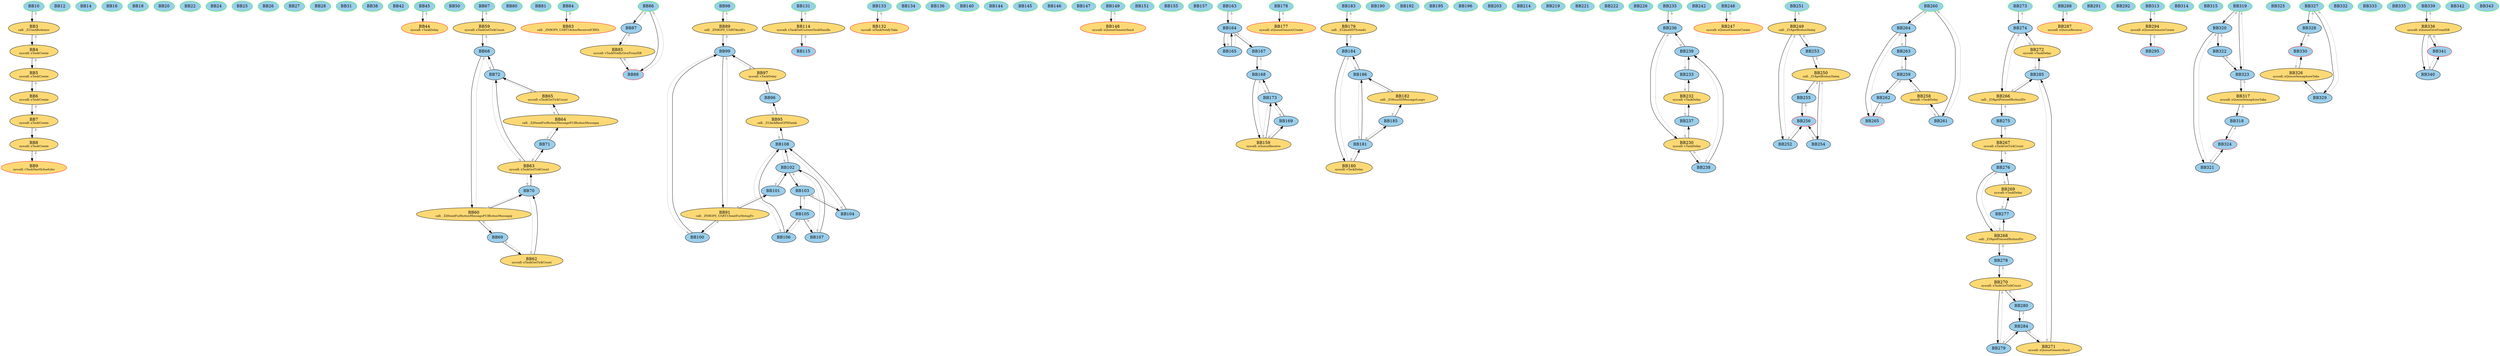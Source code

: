 digraph G {
	subgraph main{
		node [style=filled];
		"BB10" "BB3" "BB4" "BB5" "BB6" "BB7" "BB8" "BB9" ;
		BB10 -> BB3;
		BB10[fillcolor="#9ACEEB" style=filled];
		BB3 -> BB4;
		BB3[fillcolor="#FCD975" style=filled label=<BB3<BR />
<FONT POINT-SIZE="10">call: _Z11initButtonsv</FONT>>];
		BB3 -> BB10[color=grey];
		BB4 -> BB5;
		BB4[fillcolor="#FCD975" style=filled label=<BB4<BR />
<FONT POINT-SIZE="10">syscall: xTaskCreate</FONT>>];
		BB4 -> BB3[color=grey];
		BB5 -> BB6;
		BB5[fillcolor="#FCD975" style=filled label=<BB5<BR />
<FONT POINT-SIZE="10">syscall: xTaskCreate</FONT>>];
		BB5 -> BB4[color=grey];
		BB6 -> BB7;
		BB6[fillcolor="#FCD975" style=filled label=<BB6<BR />
<FONT POINT-SIZE="10">syscall: xTaskCreate</FONT>>];
		BB6 -> BB5[color=grey];
		BB7 -> BB8;
		BB7[fillcolor="#FCD975" style=filled label=<BB7<BR />
<FONT POINT-SIZE="10">syscall: xTaskCreate</FONT>>];
		BB7 -> BB6[color=grey];
		BB8 -> BB9;
		BB8[fillcolor="#FCD975" style=filled label=<BB8<BR />
<FONT POINT-SIZE="10">syscall: xTaskCreate</FONT>>];
		BB8 -> BB7[color=grey];
		BB9[fillcolor="#FCD975" style=filled label=<BB9<BR />
<FONT POINT-SIZE="10">syscall: vTaskStartScheduler</FONT>>];
		BB9 -> BB8[color=grey];
		BB9 [color=red style=filled] ;
		BB10 [color=green style=filled];
		label = "main";
	}
	subgraph __cxx_global_var_init{
		node [style=filled];
		"BB12" ;
		BB12[fillcolor="#9ACEEB" style=filled];
		BB12 [color=red style=filled] ;
		BB12 [color=green style=filled];
		label = "__cxx_global_var_init";
	}
	subgraph __cxx_global_var_init_1{
		node [style=filled];
		"BB14" ;
		BB14[fillcolor="#9ACEEB" style=filled];
		BB14 [color=red style=filled] ;
		BB14 [color=green style=filled];
		label = "__cxx_global_var_init.1";
	}
	subgraph _ZN21CurrentPositionScreenC2Ev{
		node [style=filled];
		"BB16" ;
		BB16[fillcolor="#9ACEEB" style=filled];
		BB16 [color=red style=filled] ;
		BB16 [color=green style=filled];
		label = "_ZN21CurrentPositionScreenC2Ev";
	}
	subgraph __cxx_global_var_init_2{
		node [style=filled];
		"BB18" ;
		BB18[fillcolor="#9ACEEB" style=filled];
		BB18 [color=red style=filled] ;
		BB18 [color=green style=filled];
		label = "__cxx_global_var_init.2";
	}
	subgraph __cxx_global_var_init_3{
		node [style=filled];
		"BB20" ;
		BB20[fillcolor="#9ACEEB" style=filled];
		BB20 [color=red style=filled] ;
		BB20 [color=green style=filled];
		label = "__cxx_global_var_init.3";
	}
	subgraph __cxx_global_var_init_4{
		node [style=filled];
		"BB22" ;
		BB22[fillcolor="#9ACEEB" style=filled];
		BB22 [color=red style=filled] ;
		BB22 [color=green style=filled];
		label = "__cxx_global_var_init.4";
	}
	subgraph __cxx_global_var_init_5{
		node [style=filled];
		"BB24" ;
		BB24[fillcolor="#9ACEEB" style=filled];
		BB24 [color=red style=filled] ;
		BB24 [color=green style=filled];
		label = "__cxx_global_var_init.5";
	}
	subgraph _Z16setCurrentScreenP6Screen{
		node [style=filled];
		"BB25" ;
		BB25[fillcolor="#9ACEEB" style=filled];
		BB25 [color=red style=filled] ;
		BB25 [color=green style=filled];
		label = "_Z16setCurrentScreenP6Screen";
	}
	subgraph _Z16getCurrentScreenv{
		node [style=filled];
		"BB26" ;
		BB26[fillcolor="#9ACEEB" style=filled];
		BB26 [color=red style=filled] ;
		BB26 [color=green style=filled];
		label = "_Z16getCurrentScreenv";
	}
	subgraph _Z16enterChildScreenP6Screen{
		node [style=filled];
		"BB27" ;
		BB27[fillcolor="#9ACEEB" style=filled];
		BB27 [color=red style=filled] ;
		BB27 [color=green style=filled];
		label = "_Z16enterChildScreenP6Screen";
	}
	subgraph _Z18backToParentScreenv{
		node [style=filled];
		"BB28" ;
		BB28[fillcolor="#9ACEEB" style=filled];
		BB28 [color=red style=filled] ;
		BB28 [color=green style=filled];
		label = "_Z18backToParentScreenv";
	}
	subgraph _Z11initDisplayv{
		node [style=filled];
		"BB31" ;
		BB31[fillcolor="#9ACEEB" style=filled];
		BB31 [color=red style=filled] ;
		BB31 [color=green style=filled];
		label = "_Z11initDisplayv";
	}
	subgraph _Z11initScreensv{
		node [style=filled];
		"BB38" ;
		BB38[fillcolor="#9ACEEB" style=filled];
		BB38 [color=red style=filled] ;
		BB38 [color=green style=filled];
		label = "_Z11initScreensv";
	}
	subgraph _Z11drawDisplayv{
		node [style=filled];
		"BB42" ;
		BB42[fillcolor="#9ACEEB" style=filled];
		BB42 [color=red style=filled] ;
		BB42 [color=green style=filled];
		label = "_Z11drawDisplayv";
	}
	subgraph _Z14showMessageBoxPKc{
		node [style=filled];
		"BB45" "BB44" ;
		BB45 -> BB44;
		BB45[fillcolor="#9ACEEB" style=filled];
		BB44[fillcolor="#FCD975" style=filled label=<BB44<BR />
<FONT POINT-SIZE="10">syscall: vTaskDelay</FONT>>];
		BB44 -> BB45[color=grey];
		BB44 [color=red style=filled] ;
		BB45 [color=green style=filled];
		label = "_Z14showMessageBoxPKc";
	}
	subgraph _Z13processButtonRK13ButtonMessage{
		node [style=filled];
		"BB50" ;
		BB50[fillcolor="#9ACEEB" style=filled];
		BB50 [color=red style=filled] ;
		BB50 [color=green style=filled];
		label = "_Z13processButtonRK13ButtonMessage";
	}
	subgraph _Z12vDisplayTaskPv{
		node [style=filled];
		"BB67" "BB59" "BB68" "BB60" "BB69" "BB70" "BB63" "BB62" "BB71" "BB72" "BB64" "BB65" ;
		BB67 -> BB59;
		BB67[fillcolor="#9ACEEB" style=filled];
		BB59 -> BB68;
		BB59[fillcolor="#FCD975" style=filled label=<BB59<BR />
<FONT POINT-SIZE="10">syscall: xTaskGetTickCount</FONT>>];
		BB59 -> BB67[color=grey];
		BB68 -> BB60;
		BB68[fillcolor="#9ACEEB" style=filled];
		BB68 -> BB59[color=grey];
		BB68 -> BB72[color=grey];
		BB60 -> BB69;
		BB60 -> BB70;
		BB60[fillcolor="#FCD975" style=filled label=<BB60<BR />
<FONT POINT-SIZE="10">call: _Z20waitForButtonMessageP13ButtonMessagej</FONT>>];
		BB60 -> BB68[color=grey];
		BB69 -> BB62;
		BB69[fillcolor="#9ACEEB" style=filled];
		BB69 -> BB60[color=grey];
		BB70 -> BB63;
		BB70[fillcolor="#9ACEEB" style=filled];
		BB70 -> BB60[color=grey];
		BB70 -> BB62[color=grey];
		BB63 -> BB71;
		BB63 -> BB72;
		BB63[fillcolor="#FCD975" style=filled label=<BB63<BR />
<FONT POINT-SIZE="10">syscall: xTaskGetTickCount</FONT>>];
		BB63 -> BB70[color=grey];
		BB62 -> BB70;
		BB62[fillcolor="#FCD975" style=filled label=<BB62<BR />
<FONT POINT-SIZE="10">syscall: xTaskGetTickCount</FONT>>];
		BB62 -> BB69[color=grey];
		BB71 -> BB64;
		BB71[fillcolor="#9ACEEB" style=filled];
		BB71 -> BB63[color=grey];
		BB72 -> BB68;
		BB72[fillcolor="#9ACEEB" style=filled];
		BB72 -> BB63[color=grey];
		BB72 -> BB65[color=grey];
		BB64 -> BB65;
		BB64[fillcolor="#FCD975" style=filled label=<BB64<BR />
<FONT POINT-SIZE="10">call: _Z20waitForButtonMessageP13ButtonMessagej</FONT>>];
		BB64 -> BB71[color=grey];
		BB65 -> BB72;
		BB65[fillcolor="#FCD975" style=filled label=<BB65<BR />
<FONT POINT-SIZE="10">syscall: xTaskGetTickCount</FONT>>];
		BB65 -> BB64[color=grey];
		BB67 [color=green style=filled];
		label = "_Z12vDisplayTaskPv";
	}
	subgraph _GLOBAL__sub_I_ScreenManager_cpp{
		node [style=filled];
		"BB80" ;
		BB80[fillcolor="#9ACEEB" style=filled];
		BB80 [color=red style=filled] ;
		BB80 [color=green style=filled];
		label = "_GLOBAL__sub_I_ScreenManager.cpp";
	}
	subgraph _ZN8GPS_UARTC2Ev{
		node [style=filled];
		"BB81" ;
		BB81[fillcolor="#9ACEEB" style=filled];
		BB81 [color=red style=filled] ;
		BB81 [color=green style=filled];
		label = "_ZN8GPS_UARTC2Ev";
	}
	subgraph USART1_IRQHandler{
		node [style=filled];
		"BB84" "BB83" ;
		BB84 -> BB83;
		BB84[fillcolor="#9ACEEB" style=filled];
		BB83[fillcolor="#FCD975" style=filled label=<BB83<BR />
<FONT POINT-SIZE="10">call: _ZN8GPS_UART14charReceivedCBEh</FONT>>];
		BB83 -> BB84[color=grey];
		BB83 [color=red style=filled] ;
		BB84 [color=green style=filled];
		label = "USART1_IRQHandler";
	}
	subgraph _ZN8GPS_UART14charReceivedCBEh{
		node [style=filled];
		"BB86" "BB87" "BB88" "BB85" ;
		BB86 -> BB87;
		BB86 -> BB88;
		BB86[fillcolor="#9ACEEB" style=filled];
		BB87 -> BB85;
		BB87[fillcolor="#9ACEEB" style=filled];
		BB87 -> BB86[color=grey];
		BB88[fillcolor="#9ACEEB" style=filled];
		BB88 -> BB86[color=grey];
		BB88 -> BB85[color=grey];
		BB85 -> BB88;
		BB85[fillcolor="#FCD975" style=filled label=<BB85<BR />
<FONT POINT-SIZE="10">syscall: vTaskNotifyGiveFromISR</FONT>>];
		BB85 -> BB87[color=grey];
		BB88 [color=red style=filled] ;
		BB86 [color=green style=filled];
		label = "_ZN8GPS_UART14charReceivedCBEh";
	}
	subgraph _Z8vGPSTaskPv{
		node [style=filled];
		"BB98" "BB89" "BB99" "BB91" "BB101" "BB100" "BB102" "BB103" "BB108" "BB95" "BB104" "BB105" "BB96" "BB106" "BB107" "BB97" ;
		BB98 -> BB89;
		BB98[fillcolor="#9ACEEB" style=filled];
		BB89 -> BB99;
		BB89[fillcolor="#FCD975" style=filled label=<BB89<BR />
<FONT POINT-SIZE="10">call: _ZN8GPS_UART4initEv</FONT>>];
		BB89 -> BB98[color=grey];
		BB99 -> BB91;
		BB99[fillcolor="#9ACEEB" style=filled];
		BB99 -> BB89[color=grey];
		BB99 -> BB100[color=grey];
		BB99 -> BB97[color=grey];
		BB91 -> BB101;
		BB91 -> BB100;
		BB91[fillcolor="#FCD975" style=filled label=<BB91<BR />
<FONT POINT-SIZE="10">call: _ZN8GPS_UART13waitForStringEv</FONT>>];
		BB91 -> BB99[color=grey];
		BB101 -> BB102;
		BB101[fillcolor="#9ACEEB" style=filled];
		BB101 -> BB91[color=grey];
		BB100 -> BB99;
		BB100[fillcolor="#9ACEEB" style=filled];
		BB100 -> BB91[color=grey];
		BB102 -> BB103;
		BB102 -> BB108;
		BB102[fillcolor="#9ACEEB" style=filled];
		BB102 -> BB101[color=grey];
		BB102 -> BB107[color=grey];
		BB103 -> BB104;
		BB103 -> BB105;
		BB103[fillcolor="#9ACEEB" style=filled];
		BB103 -> BB102[color=grey];
		BB108 -> BB95;
		BB108[fillcolor="#9ACEEB" style=filled];
		BB108 -> BB104[color=grey];
		BB108 -> BB106[color=grey];
		BB108 -> BB102[color=grey];
		BB95 -> BB96;
		BB95[fillcolor="#FCD975" style=filled label=<BB95<BR />
<FONT POINT-SIZE="10">call: _Z13ackRawGPSDatah</FONT>>];
		BB95 -> BB108[color=grey];
		BB104 -> BB108;
		BB104[fillcolor="#9ACEEB" style=filled];
		BB104 -> BB103[color=grey];
		BB105 -> BB106;
		BB105 -> BB107;
		BB105[fillcolor="#9ACEEB" style=filled];
		BB105 -> BB103[color=grey];
		BB96 -> BB97;
		BB96[fillcolor="#9ACEEB" style=filled];
		BB96 -> BB95[color=grey];
		BB106 -> BB108;
		BB106[fillcolor="#9ACEEB" style=filled];
		BB106 -> BB105[color=grey];
		BB107 -> BB102;
		BB107[fillcolor="#9ACEEB" style=filled];
		BB107 -> BB105[color=grey];
		BB97 -> BB99;
		BB97[fillcolor="#FCD975" style=filled label=<BB97<BR />
<FONT POINT-SIZE="10">syscall: vTaskDelay</FONT>>];
		BB97 -> BB96[color=grey];
		BB98 [color=green style=filled];
		label = "_Z8vGPSTaskPv";
	}
	subgraph _ZN8GPS_UART4initEv{
		node [style=filled];
		"BB131" "BB114" "BB115" ;
		BB131 -> BB114;
		BB131[fillcolor="#9ACEEB" style=filled];
		BB114 -> BB115;
		BB114[fillcolor="#FCD975" style=filled label=<BB114<BR />
<FONT POINT-SIZE="10">syscall: xTaskGetCurrentTaskHandle</FONT>>];
		BB114 -> BB131[color=grey];
		BB115[fillcolor="#9ACEEB" style=filled];
		BB115 -> BB114[color=grey];
		BB115 [color=red style=filled] ;
		BB131 [color=green style=filled];
		label = "_ZN8GPS_UART4initEv";
	}
	subgraph _ZN8GPS_UART13waitForStringEv{
		node [style=filled];
		"BB133" "BB132" ;
		BB133 -> BB132;
		BB133[fillcolor="#9ACEEB" style=filled];
		BB132[fillcolor="#FCD975" style=filled label=<BB132<BR />
<FONT POINT-SIZE="10">syscall: ulTaskNotifyTake</FONT>>];
		BB132 -> BB133[color=grey];
		BB132 [color=red style=filled] ;
		BB133 [color=green style=filled];
		label = "_ZN8GPS_UART13waitForStringEv";
	}
	subgraph _ZNK8GPS_UART9availableEv{
		node [style=filled];
		"BB134" ;
		BB134[fillcolor="#9ACEEB" style=filled];
		BB134 [color=red style=filled] ;
		BB134 [color=green style=filled];
		label = "_ZNK8GPS_UART9availableEv";
	}
	subgraph _ZN8GPS_UART8readCharEv{
		node [style=filled];
		"BB136" ;
		BB136[fillcolor="#9ACEEB" style=filled];
		BB136 [color=red style=filled] ;
		BB136 [color=green style=filled];
		label = "_ZN8GPS_UART8readCharEv";
	}
	subgraph _ZNVK7NMEAGPS9availableEv{
		node [style=filled];
		"BB140" ;
		BB140[fillcolor="#9ACEEB" style=filled];
		BB140 [color=red style=filled] ;
		BB140 [color=green style=filled];
		label = "_ZNVK7NMEAGPS9availableEv";
	}
	subgraph _GLOBAL__sub_I_GPSThread_cpp{
		node [style=filled];
		"BB144" ;
		BB144[fillcolor="#9ACEEB" style=filled];
		BB144 [color=red style=filled] ;
		BB144 [color=green style=filled];
		label = "_GLOBAL__sub_I_GPSThread.cpp";
	}
	subgraph _ZN14SdFatSPIDriverC2Ev{
		node [style=filled];
		"BB145" ;
		BB145[fillcolor="#9ACEEB" style=filled];
		BB145 [color=red style=filled] ;
		BB145 [color=green style=filled];
		label = "_ZN14SdFatSPIDriverC2Ev";
	}
	subgraph _ZN5SdFatC2EP14SdFatSPIDriver{
		node [style=filled];
		"BB146" ;
		BB146[fillcolor="#9ACEEB" style=filled];
		BB146 [color=red style=filled] ;
		BB146 [color=green style=filled];
		label = "_ZN5SdFatC2EP14SdFatSPIDriver";
	}
	subgraph _Z19requestRawGPSBufferv{
		node [style=filled];
		"BB147" ;
		BB147[fillcolor="#9ACEEB" style=filled];
		BB147 [color=red style=filled] ;
		BB147 [color=green style=filled];
		label = "_Z19requestRawGPSBufferv";
	}
	subgraph _Z13ackRawGPSDatah{
		node [style=filled];
		"BB149" "BB148" ;
		BB149 -> BB148;
		BB149[fillcolor="#9ACEEB" style=filled];
		BB148[fillcolor="#FCD975" style=filled label=<BB148<BR />
<FONT POINT-SIZE="10">syscall: xQueueGenericSend</FONT>>];
		BB148 -> BB149[color=grey];
		BB148 [color=red style=filled] ;
		BB149 [color=green style=filled];
		label = "_Z13ackRawGPSDatah";
	}
	subgraph _Z10initSDCardv{
		node [style=filled];
		"BB151" ;
		BB151[fillcolor="#9ACEEB" style=filled];
		BB151 [color=red style=filled] ;
		BB151 [color=green style=filled];
		label = "_Z10initSDCardv";
	}
	subgraph _ZN5SdFat5beginEj{
		node [style=filled];
		"BB155" ;
		BB155[fillcolor="#9ACEEB" style=filled];
		BB155 [color=red style=filled] ;
		BB155 [color=green style=filled];
		label = "_ZN5SdFat5beginEj";
	}
	subgraph _Z11saveRawDataRK9SDMessage{
		node [style=filled];
		"BB157" ;
		BB157[fillcolor="#9ACEEB" style=filled];
		BB157 [color=red style=filled] ;
		BB157 [color=green style=filled];
		label = "_Z11saveRawDataRK9SDMessage";
	}
	subgraph _Z16runSDMessageLoopv{
		node [style=filled];
		"BB163" "BB164" "BB165" "BB167" "BB168" "BB159" "BB169" "BB173" ;
		BB163 -> BB164;
		BB163[fillcolor="#9ACEEB" style=filled];
		BB164 -> BB165;
		BB164 -> BB167;
		BB164[fillcolor="#9ACEEB" style=filled];
		BB164 -> BB163[color=grey];
		BB164 -> BB165[color=grey];
		BB165 -> BB164;
		BB165[fillcolor="#9ACEEB" style=filled];
		BB165 -> BB164[color=grey];
		BB167 -> BB168;
		BB167[fillcolor="#9ACEEB" style=filled];
		BB167 -> BB164[color=grey];
		BB168 -> BB159;
		BB168[fillcolor="#9ACEEB" style=filled];
		BB168 -> BB167[color=grey];
		BB168 -> BB173[color=grey];
		BB159 -> BB169;
		BB159 -> BB173;
		BB159[fillcolor="#FCD975" style=filled label=<BB159<BR />
<FONT POINT-SIZE="10">syscall: xQueueReceive</FONT>>];
		BB159 -> BB168[color=grey];
		BB169 -> BB173;
		BB169[fillcolor="#9ACEEB" style=filled];
		BB169 -> BB159[color=grey];
		BB173 -> BB168;
		BB173[fillcolor="#9ACEEB" style=filled];
		BB173 -> BB159[color=grey];
		BB173 -> BB169[color=grey];
		BB163 [color=green style=filled];
		label = "_Z16runSDMessageLoopv";
	}
	subgraph _Z12initSDThreadv{
		node [style=filled];
		"BB178" "BB177" ;
		BB178 -> BB177;
		BB178[fillcolor="#9ACEEB" style=filled];
		BB177[fillcolor="#FCD975" style=filled label=<BB177<BR />
<FONT POINT-SIZE="10">syscall: xQueueGenericCreate</FONT>>];
		BB177 -> BB178[color=grey];
		BB177 [color=red style=filled] ;
		BB178 [color=green style=filled];
		label = "_Z12initSDThreadv";
	}
	subgraph _Z9vSDThreadPv{
		node [style=filled];
		"BB183" "BB179" "BB184" "BB180" "BB181" "BB185" "BB186" "BB182" ;
		BB183 -> BB179;
		BB183[fillcolor="#9ACEEB" style=filled];
		BB179 -> BB184;
		BB179[fillcolor="#FCD975" style=filled label=<BB179<BR />
<FONT POINT-SIZE="10">call: _Z12initSDThreadv</FONT>>];
		BB179 -> BB183[color=grey];
		BB184 -> BB180;
		BB184[fillcolor="#9ACEEB" style=filled];
		BB184 -> BB179[color=grey];
		BB184 -> BB186[color=grey];
		BB180 -> BB181;
		BB180[fillcolor="#FCD975" style=filled label=<BB180<BR />
<FONT POINT-SIZE="10">syscall: vTaskDelay</FONT>>];
		BB180 -> BB184[color=grey];
		BB181 -> BB185;
		BB181 -> BB186;
		BB181[fillcolor="#9ACEEB" style=filled];
		BB181 -> BB180[color=grey];
		BB185 -> BB182;
		BB185[fillcolor="#9ACEEB" style=filled];
		BB185 -> BB181[color=grey];
		BB186 -> BB184;
		BB186[fillcolor="#9ACEEB" style=filled];
		BB186 -> BB181[color=grey];
		BB186 -> BB182[color=grey];
		BB182 -> BB186;
		BB182[fillcolor="#FCD975" style=filled label=<BB182<BR />
<FONT POINT-SIZE="10">call: _Z16runSDMessageLoopv</FONT>>];
		BB182 -> BB185[color=grey];
		BB183 [color=green style=filled];
		label = "_Z9vSDThreadPv";
	}
	subgraph _ZN10CharWriter5writeEPKc{
		node [style=filled];
		"BB190" ;
		BB190[fillcolor="#9ACEEB" style=filled];
		BB190 [color=red style=filled] ;
		BB190 [color=green style=filled];
		label = "_ZN10CharWriter5writeEPKc";
	}
	subgraph _ZN10CharWriter5writeEc{
		node [style=filled];
		"BB192" ;
		BB192[fillcolor="#9ACEEB" style=filled];
		BB192 [color=red style=filled] ;
		BB192 [color=green style=filled];
		label = "_ZN10CharWriter5writeEc";
	}
	subgraph _GLOBAL__sub_I_SDThread_cpp{
		node [style=filled];
		"BB195" ;
		BB195[fillcolor="#9ACEEB" style=filled];
		BB195 [color=red style=filled] ;
		BB195 [color=green style=filled];
		label = "_GLOBAL__sub_I_SDThread.cpp";
	}
	subgraph _ZN9LEDDriverC2Ev{
		node [style=filled];
		"BB196" ;
		BB196[fillcolor="#9ACEEB" style=filled];
		BB196 [color=red style=filled] ;
		BB196 [color=green style=filled];
		label = "_ZN9LEDDriverC2Ev";
	}
	subgraph _Z5blinkh{
		node [style=filled];
		"BB203" ;
		BB203[fillcolor="#9ACEEB" style=filled];
		BB203 [color=red style=filled] ;
		BB203 [color=green style=filled];
		label = "_Z5blinkh";
	}
	subgraph _ZN9LEDDriver4initEv{
		node [style=filled];
		"BB214" ;
		BB214[fillcolor="#9ACEEB" style=filled];
		BB214 [color=red style=filled] ;
		BB214 [color=green style=filled];
		label = "_ZN9LEDDriver4initEv";
	}
	subgraph _ZN9LEDDriver6turnOnEv{
		node [style=filled];
		"BB219" ;
		BB219[fillcolor="#9ACEEB" style=filled];
		BB219 [color=red style=filled] ;
		BB219 [color=green style=filled];
		label = "_ZN9LEDDriver6turnOnEv";
	}
	subgraph _ZN9LEDDriver7turnOffEv{
		node [style=filled];
		"BB221" ;
		BB221[fillcolor="#9ACEEB" style=filled];
		BB221 [color=red style=filled] ;
		BB221 [color=green style=filled];
		label = "_ZN9LEDDriver7turnOffEv";
	}
	subgraph _Z12setLedStatush{
		node [style=filled];
		"BB222" ;
		BB222[fillcolor="#9ACEEB" style=filled];
		BB222 [color=red style=filled] ;
		BB222 [color=green style=filled];
		label = "_Z12setLedStatush";
	}
	subgraph _Z4halth{
		node [style=filled];
		"BB226" ;
		BB226[fillcolor="#9ACEEB" style=filled];
		BB226 [color=green style=filled];
		label = "_Z4halth";
	}
	subgraph _Z10vLEDThreadPv{
		node [style=filled];
		"BB235" "BB236" "BB230" "BB237" "BB238" "BB232" "BB239" "BB233" ;
		BB235 -> BB236;
		BB235[fillcolor="#9ACEEB" style=filled];
		BB236 -> BB230;
		BB236[fillcolor="#9ACEEB" style=filled];
		BB236 -> BB239[color=grey];
		BB236 -> BB235[color=grey];
		BB230 -> BB237;
		BB230 -> BB238;
		BB230[fillcolor="#FCD975" style=filled label=<BB230<BR />
<FONT POINT-SIZE="10">syscall: vTaskDelay</FONT>>];
		BB230 -> BB236[color=grey];
		BB237 -> BB232;
		BB237[fillcolor="#9ACEEB" style=filled];
		BB237 -> BB230[color=grey];
		BB238 -> BB239;
		BB238[fillcolor="#9ACEEB" style=filled];
		BB238 -> BB230[color=grey];
		BB232 -> BB233;
		BB232[fillcolor="#FCD975" style=filled label=<BB232<BR />
<FONT POINT-SIZE="10">syscall: vTaskDelay</FONT>>];
		BB232 -> BB237[color=grey];
		BB239 -> BB236;
		BB239[fillcolor="#9ACEEB" style=filled];
		BB239 -> BB233[color=grey];
		BB239 -> BB238[color=grey];
		BB233 -> BB239;
		BB233[fillcolor="#9ACEEB" style=filled];
		BB233 -> BB232[color=grey];
		BB235 [color=green style=filled];
		label = "_Z10vLEDThreadPv";
	}
	subgraph _GLOBAL__sub_I_LEDThread_cpp{
		node [style=filled];
		"BB242" ;
		BB242[fillcolor="#9ACEEB" style=filled];
		BB242 [color=red style=filled] ;
		BB242 [color=green style=filled];
		label = "_GLOBAL__sub_I_LEDThread.cpp";
	}
	subgraph _Z11initButtonsv{
		node [style=filled];
		"BB248" "BB247" ;
		BB248 -> BB247;
		BB248[fillcolor="#9ACEEB" style=filled];
		BB247[fillcolor="#FCD975" style=filled label=<BB247<BR />
<FONT POINT-SIZE="10">syscall: xQueueGenericCreate</FONT>>];
		BB247 -> BB248[color=grey];
		BB247 [color=red style=filled] ;
		BB248 [color=green style=filled];
		label = "_Z11initButtonsv";
	}
	subgraph _Z18getPressedButtonIDv{
		node [style=filled];
		"BB251" "BB249" "BB252" "BB253" "BB256" "BB250" "BB254" "BB255" ;
		BB251 -> BB249;
		BB251[fillcolor="#9ACEEB" style=filled];
		BB249 -> BB252;
		BB249 -> BB253;
		BB249[fillcolor="#FCD975" style=filled label=<BB249<BR />
<FONT POINT-SIZE="10">call: _Z14getButtonStatej</FONT>>];
		BB249 -> BB251[color=grey];
		BB252 -> BB256;
		BB252[fillcolor="#9ACEEB" style=filled];
		BB252 -> BB249[color=grey];
		BB253 -> BB250;
		BB253[fillcolor="#9ACEEB" style=filled];
		BB253 -> BB249[color=grey];
		BB256[fillcolor="#9ACEEB" style=filled];
		BB256 -> BB252[color=grey];
		BB256 -> BB254[color=grey];
		BB256 -> BB255[color=grey];
		BB250 -> BB254;
		BB250 -> BB255;
		BB250[fillcolor="#FCD975" style=filled label=<BB250<BR />
<FONT POINT-SIZE="10">call: _Z14getButtonStatej</FONT>>];
		BB250 -> BB253[color=grey];
		BB254 -> BB256;
		BB254[fillcolor="#9ACEEB" style=filled];
		BB254 -> BB250[color=grey];
		BB255 -> BB256;
		BB255[fillcolor="#9ACEEB" style=filled];
		BB255 -> BB250[color=grey];
		BB256 [color=red style=filled] ;
		BB251 [color=green style=filled];
		label = "_Z18getPressedButtonIDv";
	}
	subgraph _Z14getButtonStatej{
		node [style=filled];
		"BB260" "BB264" "BB261" "BB265" "BB258" "BB259" "BB263" "BB262" ;
		BB260 -> BB264;
		BB260 -> BB261;
		BB260[fillcolor="#9ACEEB" style=filled];
		BB264 -> BB265;
		BB264[fillcolor="#9ACEEB" style=filled];
		BB264 -> BB263[color=grey];
		BB264 -> BB260[color=grey];
		BB261 -> BB258;
		BB261[fillcolor="#9ACEEB" style=filled];
		BB261 -> BB260[color=grey];
		BB265[fillcolor="#9ACEEB" style=filled];
		BB265 -> BB264[color=grey];
		BB265 -> BB262[color=grey];
		BB258 -> BB259;
		BB258[fillcolor="#FCD975" style=filled label=<BB258<BR />
<FONT POINT-SIZE="10">syscall: vTaskDelay</FONT>>];
		BB258 -> BB261[color=grey];
		BB259 -> BB263;
		BB259 -> BB262;
		BB259[fillcolor="#9ACEEB" style=filled];
		BB259 -> BB258[color=grey];
		BB263 -> BB264;
		BB263[fillcolor="#9ACEEB" style=filled];
		BB263 -> BB259[color=grey];
		BB262 -> BB265;
		BB262[fillcolor="#9ACEEB" style=filled];
		BB262 -> BB259[color=grey];
		BB265 [color=red style=filled] ;
		BB260 [color=green style=filled];
		label = "_Z14getButtonStatej";
	}
	subgraph _Z14vButtonsThreadPv{
		node [style=filled];
		"BB273" "BB274" "BB266" "BB275" "BB285" "BB267" "BB272" "BB276" "BB268" "BB277" "BB278" "BB269" "BB270" "BB279" "BB280" "BB284" "BB271" ;
		BB273 -> BB274;
		BB273[fillcolor="#9ACEEB" style=filled];
		BB274 -> BB266;
		BB274[fillcolor="#9ACEEB" style=filled];
		BB274 -> BB273[color=grey];
		BB274 -> BB272[color=grey];
		BB266 -> BB275;
		BB266 -> BB285;
		BB266[fillcolor="#FCD975" style=filled label=<BB266<BR />
<FONT POINT-SIZE="10">call: _Z18getPressedButtonIDv</FONT>>];
		BB266 -> BB274[color=grey];
		BB275 -> BB267;
		BB275[fillcolor="#9ACEEB" style=filled];
		BB275 -> BB266[color=grey];
		BB285 -> BB272;
		BB285[fillcolor="#9ACEEB" style=filled];
		BB285 -> BB266[color=grey];
		BB285 -> BB271[color=grey];
		BB267 -> BB276;
		BB267[fillcolor="#FCD975" style=filled label=<BB267<BR />
<FONT POINT-SIZE="10">syscall: xTaskGetTickCount</FONT>>];
		BB267 -> BB275[color=grey];
		BB272 -> BB274;
		BB272[fillcolor="#FCD975" style=filled label=<BB272<BR />
<FONT POINT-SIZE="10">syscall: vTaskDelay</FONT>>];
		BB272 -> BB285[color=grey];
		BB276 -> BB268;
		BB276[fillcolor="#9ACEEB" style=filled];
		BB276 -> BB267[color=grey];
		BB276 -> BB269[color=grey];
		BB268 -> BB277;
		BB268 -> BB278;
		BB268[fillcolor="#FCD975" style=filled label=<BB268<BR />
<FONT POINT-SIZE="10">call: _Z18getPressedButtonIDv</FONT>>];
		BB268 -> BB276[color=grey];
		BB277 -> BB269;
		BB277[fillcolor="#9ACEEB" style=filled];
		BB277 -> BB268[color=grey];
		BB278 -> BB270;
		BB278[fillcolor="#9ACEEB" style=filled];
		BB278 -> BB268[color=grey];
		BB269 -> BB276;
		BB269[fillcolor="#FCD975" style=filled label=<BB269<BR />
<FONT POINT-SIZE="10">syscall: vTaskDelay</FONT>>];
		BB269 -> BB277[color=grey];
		BB270 -> BB279;
		BB270 -> BB280;
		BB270[fillcolor="#FCD975" style=filled label=<BB270<BR />
<FONT POINT-SIZE="10">syscall: xTaskGetTickCount</FONT>>];
		BB270 -> BB278[color=grey];
		BB279 -> BB284;
		BB279[fillcolor="#9ACEEB" style=filled];
		BB279 -> BB270[color=grey];
		BB280 -> BB284;
		BB280[fillcolor="#9ACEEB" style=filled];
		BB280 -> BB270[color=grey];
		BB284 -> BB271;
		BB284[fillcolor="#9ACEEB" style=filled];
		BB284 -> BB279[color=grey];
		BB284 -> BB280[color=grey];
		BB271 -> BB285;
		BB271[fillcolor="#FCD975" style=filled label=<BB271<BR />
<FONT POINT-SIZE="10">syscall: xQueueGenericSend</FONT>>];
		BB271 -> BB284[color=grey];
		BB273 [color=green style=filled];
		label = "_Z14vButtonsThreadPv";
	}
	subgraph _Z20waitForButtonMessageP13ButtonMessagej{
		node [style=filled];
		"BB288" "BB287" ;
		BB288 -> BB287;
		BB288[fillcolor="#9ACEEB" style=filled];
		BB287[fillcolor="#FCD975" style=filled label=<BB287<BR />
<FONT POINT-SIZE="10">syscall: xQueueReceive</FONT>>];
		BB287 -> BB288[color=grey];
		BB287 [color=red style=filled] ;
		BB288 [color=green style=filled];
		label = "_Z20waitForButtonMessageP13ButtonMessagej";
	}
	subgraph _GLOBAL__sub_I_ButtonsThread_cpp{
		node [style=filled];
		"BB291" ;
		BB291[fillcolor="#9ACEEB" style=filled];
		BB291 [color=red style=filled] ;
		BB291 [color=green style=filled];
		label = "_GLOBAL__sub_I_ButtonsThread.cpp";
	}
	subgraph _ZN14SdFatSPIDriver8activateEv{
		node [style=filled];
		"BB292" ;
		BB292[fillcolor="#9ACEEB" style=filled];
		BB292 [color=red style=filled] ;
		BB292 [color=green style=filled];
		label = "_ZN14SdFatSPIDriver8activateEv";
	}
	subgraph _ZN14SdFatSPIDriver5beginEh{
		node [style=filled];
		"BB313" "BB294" "BB295" ;
		BB313 -> BB294;
		BB313[fillcolor="#9ACEEB" style=filled];
		BB294 -> BB295;
		BB294[fillcolor="#FCD975" style=filled label=<BB294<BR />
<FONT POINT-SIZE="10">syscall: xQueueGenericCreate</FONT>>];
		BB294 -> BB313[color=grey];
		BB295[fillcolor="#9ACEEB" style=filled];
		BB295 -> BB294[color=grey];
		BB295 [color=red style=filled] ;
		BB313 [color=green style=filled];
		label = "_ZN14SdFatSPIDriver5beginEh";
	}
	subgraph _ZN14SdFatSPIDriver10deactivateEv{
		node [style=filled];
		"BB314" ;
		BB314[fillcolor="#9ACEEB" style=filled];
		BB314 [color=red style=filled] ;
		BB314 [color=green style=filled];
		label = "_ZN14SdFatSPIDriver10deactivateEv";
	}
	subgraph _ZN14SdFatSPIDriver7receiveEv{
		node [style=filled];
		"BB315" ;
		BB315[fillcolor="#9ACEEB" style=filled];
		BB315 [color=red style=filled] ;
		BB315 [color=green style=filled];
		label = "_ZN14SdFatSPIDriver7receiveEv";
	}
	subgraph _ZN14SdFatSPIDriver7receiveEPhj{
		node [style=filled];
		"BB319" "BB320" "BB323" "BB321" "BB322" "BB324" "BB317" "BB318" ;
		BB319 -> BB320;
		BB319 -> BB323;
		BB319[fillcolor="#9ACEEB" style=filled];
		BB320 -> BB321;
		BB320 -> BB322;
		BB320[fillcolor="#9ACEEB" style=filled];
		BB320 -> BB319[color=grey];
		BB323 -> BB317;
		BB323[fillcolor="#9ACEEB" style=filled];
		BB323 -> BB319[color=grey];
		BB323 -> BB322[color=grey];
		BB321 -> BB324;
		BB321[fillcolor="#9ACEEB" style=filled];
		BB321 -> BB320[color=grey];
		BB322 -> BB323;
		BB322[fillcolor="#9ACEEB" style=filled];
		BB322 -> BB320[color=grey];
		BB324[fillcolor="#9ACEEB" style=filled];
		BB324 -> BB321[color=grey];
		BB324 -> BB318[color=grey];
		BB317 -> BB318;
		BB317[fillcolor="#FCD975" style=filled label=<BB317<BR />
<FONT POINT-SIZE="10">syscall: xQueueSemaphoreTake</FONT>>];
		BB317 -> BB323[color=grey];
		BB318 -> BB324;
		BB318[fillcolor="#9ACEEB" style=filled];
		BB318 -> BB317[color=grey];
		BB324 [color=red style=filled] ;
		BB319 [color=green style=filled];
		label = "_ZN14SdFatSPIDriver7receiveEPhj";
	}
	subgraph _ZN14SdFatSPIDriver4sendEh{
		node [style=filled];
		"BB325" ;
		BB325[fillcolor="#9ACEEB" style=filled];
		BB325 [color=red style=filled] ;
		BB325 [color=green style=filled];
		label = "_ZN14SdFatSPIDriver4sendEh";
	}
	subgraph _ZN14SdFatSPIDriver4sendEPKhj{
		node [style=filled];
		"BB327" "BB328" "BB329" "BB330" "BB326" ;
		BB327 -> BB328;
		BB327 -> BB329;
		BB327[fillcolor="#9ACEEB" style=filled];
		BB328 -> BB330;
		BB328[fillcolor="#9ACEEB" style=filled];
		BB328 -> BB327[color=grey];
		BB329 -> BB326;
		BB329[fillcolor="#9ACEEB" style=filled];
		BB329 -> BB327[color=grey];
		BB330[fillcolor="#9ACEEB" style=filled];
		BB330 -> BB328[color=grey];
		BB330 -> BB326[color=grey];
		BB326 -> BB330;
		BB326[fillcolor="#FCD975" style=filled label=<BB326<BR />
<FONT POINT-SIZE="10">syscall: xQueueSemaphoreTake</FONT>>];
		BB326 -> BB329[color=grey];
		BB330 [color=red style=filled] ;
		BB327 [color=green style=filled];
		label = "_ZN14SdFatSPIDriver4sendEPKhj";
	}
	subgraph _ZN14SdFatSPIDriver6selectEv{
		node [style=filled];
		"BB332" ;
		BB332[fillcolor="#9ACEEB" style=filled];
		BB332 [color=red style=filled] ;
		BB332 [color=green style=filled];
		label = "_ZN14SdFatSPIDriver6selectEv";
	}
	subgraph _ZN14SdFatSPIDriver14setSpiSettingsERK11SPISettings{
		node [style=filled];
		"BB333" ;
		BB333[fillcolor="#9ACEEB" style=filled];
		BB333 [color=red style=filled] ;
		BB333 [color=green style=filled];
		label = "_ZN14SdFatSPIDriver14setSpiSettingsERK11SPISettings";
	}
	subgraph _ZN14SdFatSPIDriver8unselectEv{
		node [style=filled];
		"BB335" ;
		BB335[fillcolor="#9ACEEB" style=filled];
		BB335 [color=red style=filled] ;
		BB335 [color=green style=filled];
		label = "_ZN14SdFatSPIDriver8unselectEv";
	}
	subgraph _ZN14SdFatSPIDriver22dmaTransferCompletedCBEv{
		node [style=filled];
		"BB339" "BB336" "BB340" "BB341" ;
		BB339 -> BB336;
		BB339[fillcolor="#9ACEEB" style=filled];
		BB336 -> BB340;
		BB336 -> BB341;
		BB336[fillcolor="#FCD975" style=filled label=<BB336<BR />
<FONT POINT-SIZE="10">syscall: xQueueGiveFromISR</FONT>>];
		BB336 -> BB339[color=grey];
		BB340 -> BB341;
		BB340[fillcolor="#9ACEEB" style=filled];
		BB340 -> BB336[color=grey];
		BB341[fillcolor="#9ACEEB" style=filled];
		BB341 -> BB336[color=grey];
		BB341 -> BB340[color=grey];
		BB341 [color=red style=filled] ;
		BB339 [color=green style=filled];
		label = "_ZN14SdFatSPIDriver22dmaTransferCompletedCBEv";
	}
	subgraph DMA1_Channel2_IRQHandler{
		node [style=filled];
		"BB342" ;
		BB342[fillcolor="#9ACEEB" style=filled];
		BB342 [color=red style=filled] ;
		BB342 [color=green style=filled];
		label = "DMA1_Channel2_IRQHandler";
	}
	subgraph DMA1_Channel3_IRQHandler{
		node [style=filled];
		"BB343" ;
		BB343[fillcolor="#9ACEEB" style=filled];
		BB343 [color=red style=filled] ;
		BB343 [color=green style=filled];
		label = "DMA1_Channel3_IRQHandler";
	}
}